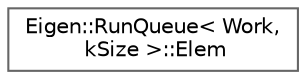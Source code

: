 digraph "类继承关系图"
{
 // LATEX_PDF_SIZE
  bgcolor="transparent";
  edge [fontname=Helvetica,fontsize=10,labelfontname=Helvetica,labelfontsize=10];
  node [fontname=Helvetica,fontsize=10,shape=box,height=0.2,width=0.4];
  rankdir="LR";
  Node0 [id="Node000000",label="Eigen::RunQueue\< Work,\l kSize \>::Elem",height=0.2,width=0.4,color="grey40", fillcolor="white", style="filled",URL="$struct_eigen_1_1_run_queue_1_1_elem.html",tooltip=" "];
}
